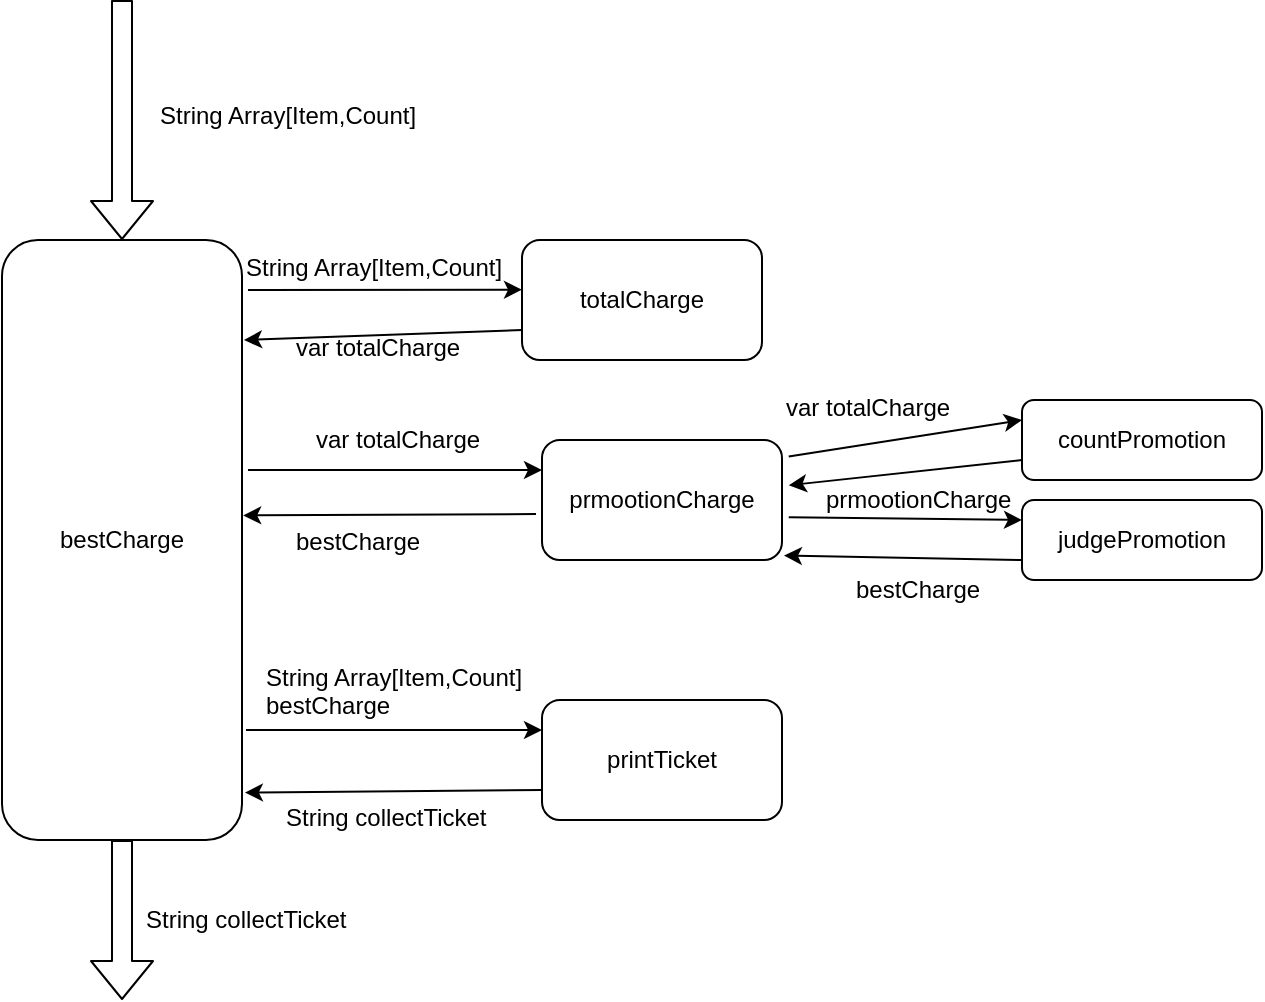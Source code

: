 <mxfile version="11.2.2" type="device" pages="1"><diagram id="aHjyXgGJS1SaBQtbP26v" name="Page-1"><mxGraphModel dx="1216" dy="590" grid="1" gridSize="10" guides="1" tooltips="1" connect="1" arrows="1" fold="1" page="1" pageScale="1" pageWidth="827" pageHeight="1169" math="0" shadow="0"><root><mxCell id="0"/><mxCell id="1" parent="0"/><mxCell id="oUwrJj2g0Wk_SH-s9LgW-2" value="bestCharge" style="rounded=1;whiteSpace=wrap;html=1;" vertex="1" parent="1"><mxGeometry x="80" y="150" width="120" height="300" as="geometry"/></mxCell><mxCell id="oUwrJj2g0Wk_SH-s9LgW-3" value="" style="shape=flexArrow;endArrow=classic;html=1;entryX=0.5;entryY=0;entryDx=0;entryDy=0;" edge="1" parent="1" target="oUwrJj2g0Wk_SH-s9LgW-2"><mxGeometry width="50" height="50" relative="1" as="geometry"><mxPoint x="140" y="30" as="sourcePoint"/><mxPoint x="150" y="70" as="targetPoint"/></mxGeometry></mxCell><mxCell id="oUwrJj2g0Wk_SH-s9LgW-4" value="String Array[Item,Count]&lt;br&gt;" style="text;html=1;resizable=0;points=[];autosize=1;align=left;verticalAlign=top;spacingTop=-4;" vertex="1" parent="1"><mxGeometry x="157" y="78" width="140" height="20" as="geometry"/></mxCell><mxCell id="oUwrJj2g0Wk_SH-s9LgW-5" value="totalCharge" style="rounded=1;whiteSpace=wrap;html=1;" vertex="1" parent="1"><mxGeometry x="340" y="150" width="120" height="60" as="geometry"/></mxCell><mxCell id="oUwrJj2g0Wk_SH-s9LgW-6" value="" style="endArrow=classic;html=1;entryX=0;entryY=0.414;entryDx=0;entryDy=0;entryPerimeter=0;" edge="1" parent="1" target="oUwrJj2g0Wk_SH-s9LgW-5"><mxGeometry width="50" height="50" relative="1" as="geometry"><mxPoint x="203" y="175" as="sourcePoint"/><mxPoint x="290" y="190" as="targetPoint"/></mxGeometry></mxCell><mxCell id="oUwrJj2g0Wk_SH-s9LgW-7" value="String Array[Item,Count]" style="text;html=1;" vertex="1" parent="1"><mxGeometry x="200" y="150" width="150" height="30" as="geometry"/></mxCell><mxCell id="oUwrJj2g0Wk_SH-s9LgW-8" value="" style="endArrow=classic;html=1;exitX=0;exitY=0.75;exitDx=0;exitDy=0;" edge="1" parent="1" source="oUwrJj2g0Wk_SH-s9LgW-5"><mxGeometry width="50" height="50" relative="1" as="geometry"><mxPoint x="310" y="320" as="sourcePoint"/><mxPoint x="201" y="200" as="targetPoint"/></mxGeometry></mxCell><mxCell id="oUwrJj2g0Wk_SH-s9LgW-9" value="var totalCharge" style="text;html=1;resizable=0;points=[];autosize=1;align=left;verticalAlign=top;spacingTop=-4;" vertex="1" parent="1"><mxGeometry x="225" y="194" width="100" height="20" as="geometry"/></mxCell><mxCell id="oUwrJj2g0Wk_SH-s9LgW-10" value="prmootionCharge" style="rounded=1;whiteSpace=wrap;html=1;" vertex="1" parent="1"><mxGeometry x="350" y="250" width="120" height="60" as="geometry"/></mxCell><mxCell id="oUwrJj2g0Wk_SH-s9LgW-11" value="" style="endArrow=classic;html=1;entryX=0;entryY=0.25;entryDx=0;entryDy=0;" edge="1" parent="1" target="oUwrJj2g0Wk_SH-s9LgW-10"><mxGeometry width="50" height="50" relative="1" as="geometry"><mxPoint x="203" y="265" as="sourcePoint"/><mxPoint x="290" y="280" as="targetPoint"/></mxGeometry></mxCell><mxCell id="oUwrJj2g0Wk_SH-s9LgW-12" value="var totalCharge" style="text;html=1;resizable=0;points=[];autosize=1;align=left;verticalAlign=top;spacingTop=-4;" vertex="1" parent="1"><mxGeometry x="235" y="240" width="100" height="20" as="geometry"/></mxCell><mxCell id="oUwrJj2g0Wk_SH-s9LgW-13" value="" style="endArrow=classic;html=1;exitX=-0.025;exitY=0.617;exitDx=0;exitDy=0;exitPerimeter=0;entryX=1.005;entryY=0.459;entryDx=0;entryDy=0;entryPerimeter=0;" edge="1" parent="1" source="oUwrJj2g0Wk_SH-s9LgW-10" target="oUwrJj2g0Wk_SH-s9LgW-2"><mxGeometry width="50" height="50" relative="1" as="geometry"><mxPoint x="280" y="400" as="sourcePoint"/><mxPoint x="330" y="350" as="targetPoint"/></mxGeometry></mxCell><mxCell id="oUwrJj2g0Wk_SH-s9LgW-14" value="bestCharge" style="text;html=1;resizable=0;points=[];autosize=1;align=left;verticalAlign=top;spacingTop=-4;" vertex="1" parent="1"><mxGeometry x="225" y="291" width="80" height="20" as="geometry"/></mxCell><mxCell id="oUwrJj2g0Wk_SH-s9LgW-15" value="printTicket" style="rounded=1;whiteSpace=wrap;html=1;" vertex="1" parent="1"><mxGeometry x="350" y="380" width="120" height="60" as="geometry"/></mxCell><mxCell id="oUwrJj2g0Wk_SH-s9LgW-16" value="" style="endArrow=classic;html=1;entryX=0;entryY=0.25;entryDx=0;entryDy=0;" edge="1" parent="1" target="oUwrJj2g0Wk_SH-s9LgW-15"><mxGeometry width="50" height="50" relative="1" as="geometry"><mxPoint x="202" y="395" as="sourcePoint"/><mxPoint x="320" y="410" as="targetPoint"/></mxGeometry></mxCell><mxCell id="oUwrJj2g0Wk_SH-s9LgW-17" value="String Array[Item,Count]&lt;br&gt;bestCharge" style="text;html=1;" vertex="1" parent="1"><mxGeometry x="210" y="355" width="150" height="30" as="geometry"/></mxCell><mxCell id="oUwrJj2g0Wk_SH-s9LgW-18" value="" style="endArrow=classic;html=1;exitX=0;exitY=0.75;exitDx=0;exitDy=0;entryX=1.012;entryY=0.921;entryDx=0;entryDy=0;entryPerimeter=0;" edge="1" parent="1" source="oUwrJj2g0Wk_SH-s9LgW-15" target="oUwrJj2g0Wk_SH-s9LgW-2"><mxGeometry width="50" height="50" relative="1" as="geometry"><mxPoint x="290" y="550" as="sourcePoint"/><mxPoint x="340" y="500" as="targetPoint"/></mxGeometry></mxCell><mxCell id="oUwrJj2g0Wk_SH-s9LgW-19" value="String collectTicket" style="text;html=1;resizable=0;points=[];autosize=1;align=left;verticalAlign=top;spacingTop=-4;" vertex="1" parent="1"><mxGeometry x="220" y="429" width="120" height="20" as="geometry"/></mxCell><mxCell id="oUwrJj2g0Wk_SH-s9LgW-22" value="" style="shape=flexArrow;endArrow=classic;html=1;exitX=0.5;exitY=1;exitDx=0;exitDy=0;" edge="1" parent="1" source="oUwrJj2g0Wk_SH-s9LgW-2"><mxGeometry width="50" height="50" relative="1" as="geometry"><mxPoint x="120" y="570" as="sourcePoint"/><mxPoint x="140" y="530" as="targetPoint"/></mxGeometry></mxCell><mxCell id="oUwrJj2g0Wk_SH-s9LgW-24" value="String collectTicket" style="text;html=1;resizable=0;points=[];autosize=1;align=left;verticalAlign=top;spacingTop=-4;" vertex="1" parent="1"><mxGeometry x="150" y="480" width="120" height="20" as="geometry"/></mxCell><mxCell id="oUwrJj2g0Wk_SH-s9LgW-25" value="countPromotion" style="rounded=1;whiteSpace=wrap;html=1;" vertex="1" parent="1"><mxGeometry x="590" y="230" width="120" height="40" as="geometry"/></mxCell><mxCell id="oUwrJj2g0Wk_SH-s9LgW-26" value="" style="endArrow=classic;html=1;exitX=1.028;exitY=0.137;exitDx=0;exitDy=0;exitPerimeter=0;entryX=0;entryY=0.25;entryDx=0;entryDy=0;" edge="1" parent="1" source="oUwrJj2g0Wk_SH-s9LgW-10" target="oUwrJj2g0Wk_SH-s9LgW-25"><mxGeometry width="50" height="50" relative="1" as="geometry"><mxPoint x="530" y="380" as="sourcePoint"/><mxPoint x="580" y="330" as="targetPoint"/></mxGeometry></mxCell><mxCell id="oUwrJj2g0Wk_SH-s9LgW-27" value="" style="endArrow=classic;html=1;exitX=0;exitY=0.75;exitDx=0;exitDy=0;entryX=1.028;entryY=0.377;entryDx=0;entryDy=0;entryPerimeter=0;" edge="1" parent="1" source="oUwrJj2g0Wk_SH-s9LgW-25" target="oUwrJj2g0Wk_SH-s9LgW-10"><mxGeometry width="50" height="50" relative="1" as="geometry"><mxPoint x="530" y="360" as="sourcePoint"/><mxPoint x="580" y="310" as="targetPoint"/></mxGeometry></mxCell><mxCell id="oUwrJj2g0Wk_SH-s9LgW-28" value="var totalCharge" style="text;html=1;" vertex="1" parent="1"><mxGeometry x="470" y="220" width="110" height="30" as="geometry"/></mxCell><mxCell id="oUwrJj2g0Wk_SH-s9LgW-30" value="judgePromotion" style="rounded=1;whiteSpace=wrap;html=1;" vertex="1" parent="1"><mxGeometry x="590" y="280" width="120" height="40" as="geometry"/></mxCell><mxCell id="oUwrJj2g0Wk_SH-s9LgW-31" value="" style="endArrow=classic;html=1;exitX=0;exitY=0.75;exitDx=0;exitDy=0;entryX=1.008;entryY=0.963;entryDx=0;entryDy=0;entryPerimeter=0;" edge="1" parent="1" source="oUwrJj2g0Wk_SH-s9LgW-30" target="oUwrJj2g0Wk_SH-s9LgW-10"><mxGeometry width="50" height="50" relative="1" as="geometry"><mxPoint x="500" y="400" as="sourcePoint"/><mxPoint x="550" y="350" as="targetPoint"/></mxGeometry></mxCell><mxCell id="oUwrJj2g0Wk_SH-s9LgW-32" value="" style="endArrow=classic;html=1;exitX=1.028;exitY=0.643;exitDx=0;exitDy=0;exitPerimeter=0;entryX=0;entryY=0.25;entryDx=0;entryDy=0;" edge="1" parent="1" source="oUwrJj2g0Wk_SH-s9LgW-10" target="oUwrJj2g0Wk_SH-s9LgW-30"><mxGeometry width="50" height="50" relative="1" as="geometry"><mxPoint x="490" y="380" as="sourcePoint"/><mxPoint x="540" y="330" as="targetPoint"/></mxGeometry></mxCell><mxCell id="oUwrJj2g0Wk_SH-s9LgW-33" value="&lt;span style=&quot;text-align: center ; white-space: normal&quot;&gt;prmootionCharge&lt;/span&gt;" style="text;html=1;resizable=0;points=[];autosize=1;align=left;verticalAlign=top;spacingTop=-4;" vertex="1" parent="1"><mxGeometry x="490" y="270" width="110" height="20" as="geometry"/></mxCell><mxCell id="oUwrJj2g0Wk_SH-s9LgW-34" value="bestCharge" style="text;html=1;resizable=0;points=[];autosize=1;align=left;verticalAlign=top;spacingTop=-4;" vertex="1" parent="1"><mxGeometry x="505" y="315" width="80" height="20" as="geometry"/></mxCell></root></mxGraphModel></diagram></mxfile>
